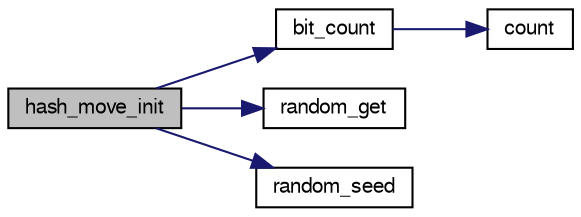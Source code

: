 digraph "hash_move_init"
{
 // LATEX_PDF_SIZE
  bgcolor="transparent";
  edge [fontname="FreeSans",fontsize="10",labelfontname="FreeSans",labelfontsize="10"];
  node [fontname="FreeSans",fontsize="10",shape=record];
  rankdir="LR";
  Node1 [label="hash_move_init",height=0.2,width=0.4,color="black", fillcolor="grey75", style="filled", fontcolor="black",tooltip="Initialize global hash move data."];
  Node1 -> Node2 [color="midnightblue",fontsize="10",style="solid",fontname="FreeSans"];
  Node2 [label="bit_count",height=0.2,width=0.4,color="black",URL="$bit_8c.html#a830fec0a90989da1f1900ff609b92167",tooltip="Count the number of bits set to one in an unsigned long long."];
  Node2 -> Node3 [color="midnightblue",fontsize="10",style="solid",fontname="FreeSans"];
  Node3 [label="count",height=0.2,width=0.4,color="black",URL="$generate__flip_8c.html#a1a1d6a2cdbded5c35040f6555e948770",tooltip=" "];
  Node1 -> Node4 [color="midnightblue",fontsize="10",style="solid",fontname="FreeSans"];
  Node4 [label="random_get",height=0.2,width=0.4,color="black",URL="$util_8c.html#a9787f9579ffe8e42bf7e4e8e179723ab",tooltip="Pseudo-random number generator."];
  Node1 -> Node5 [color="midnightblue",fontsize="10",style="solid",fontname="FreeSans"];
  Node5 [label="random_seed",height=0.2,width=0.4,color="black",URL="$util_8c.html#ac844263eac6d959af4f2c9ca1a916e58",tooltip="Pseudo-random number seed."];
}
